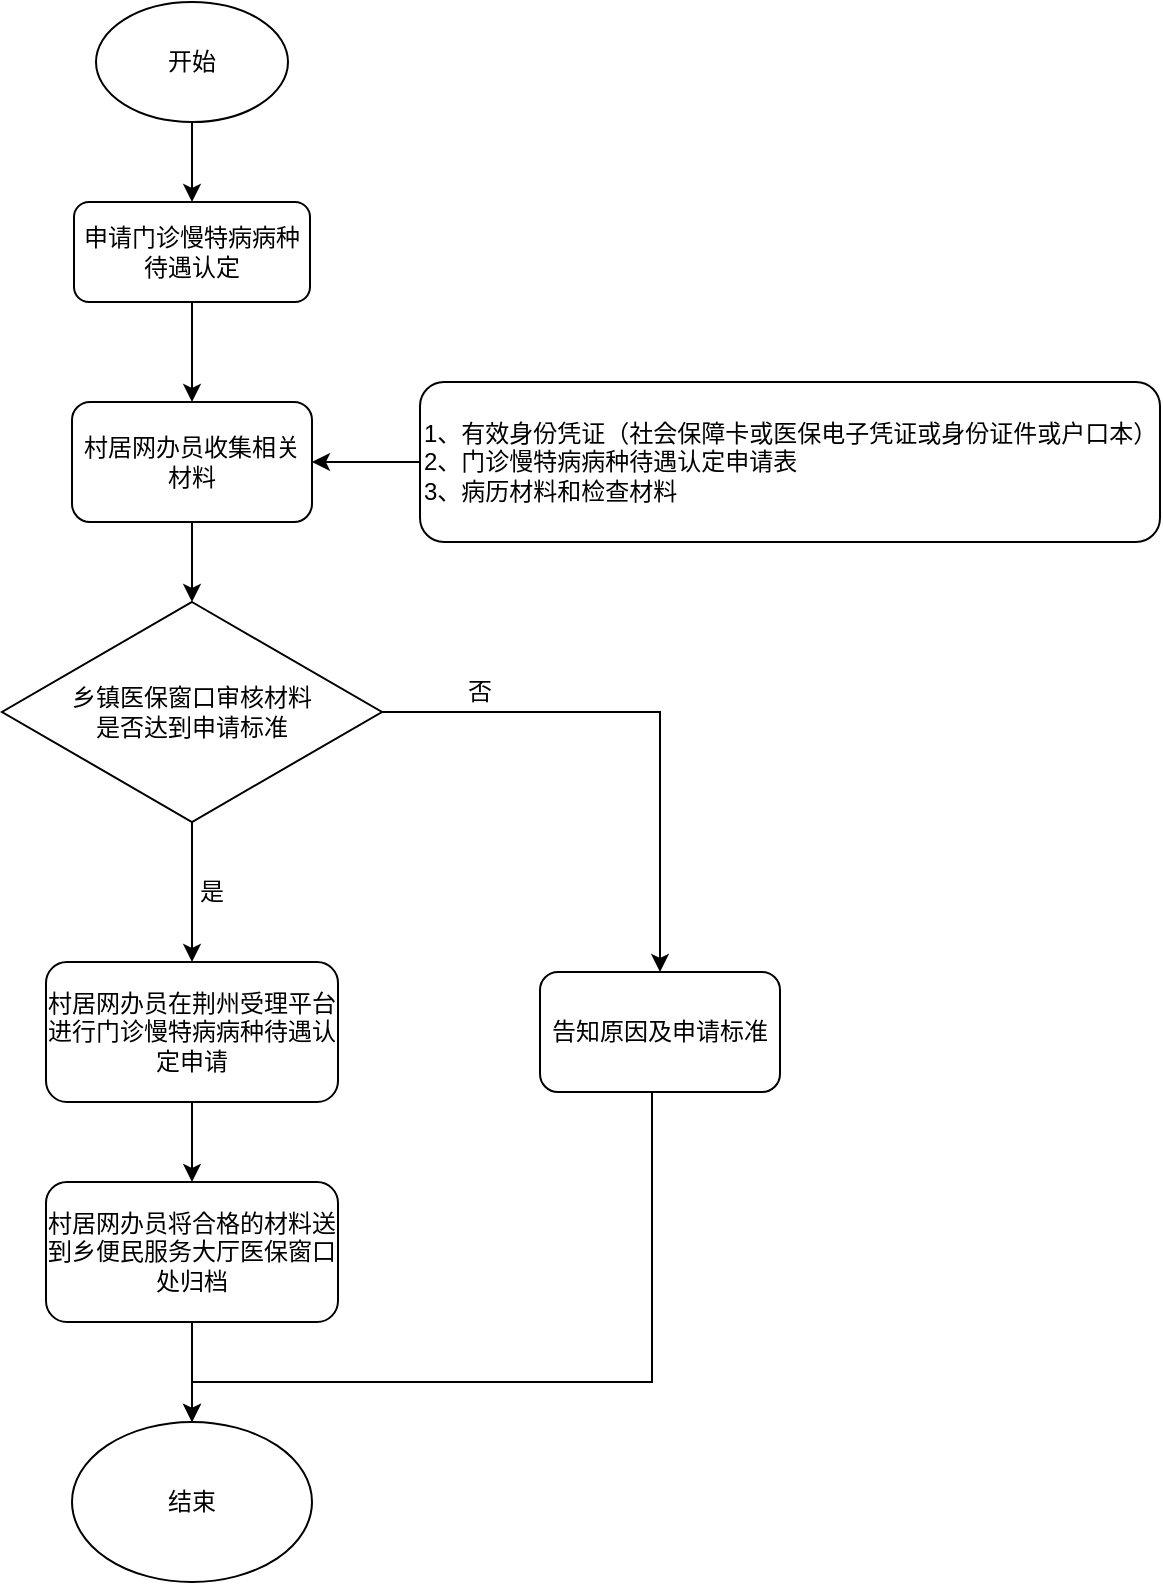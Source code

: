 <mxfile version="21.3.2" type="github">
  <diagram name="第 1 页" id="zYQkf0oS7l_Wd5UYFt0w">
    <mxGraphModel dx="1114" dy="578" grid="1" gridSize="10" guides="1" tooltips="1" connect="1" arrows="1" fold="1" page="1" pageScale="1" pageWidth="827" pageHeight="1169" math="0" shadow="0">
      <root>
        <mxCell id="0" />
        <mxCell id="1" parent="0" />
        <mxCell id="MoBmle4iaVLPQ8r7kCBZ-3" style="edgeStyle=orthogonalEdgeStyle;rounded=0;orthogonalLoop=1;jettySize=auto;html=1;exitX=0.5;exitY=1;exitDx=0;exitDy=0;entryX=0.5;entryY=0;entryDx=0;entryDy=0;" edge="1" parent="1" source="MoBmle4iaVLPQ8r7kCBZ-1" target="MoBmle4iaVLPQ8r7kCBZ-2">
          <mxGeometry relative="1" as="geometry" />
        </mxCell>
        <mxCell id="MoBmle4iaVLPQ8r7kCBZ-1" value="开始" style="ellipse;whiteSpace=wrap;html=1;" vertex="1" parent="1">
          <mxGeometry x="222" y="20" width="96" height="60" as="geometry" />
        </mxCell>
        <mxCell id="MoBmle4iaVLPQ8r7kCBZ-6" style="edgeStyle=orthogonalEdgeStyle;rounded=0;orthogonalLoop=1;jettySize=auto;html=1;exitX=0.5;exitY=1;exitDx=0;exitDy=0;entryX=0.5;entryY=0;entryDx=0;entryDy=0;" edge="1" parent="1" source="MoBmle4iaVLPQ8r7kCBZ-2" target="MoBmle4iaVLPQ8r7kCBZ-4">
          <mxGeometry relative="1" as="geometry" />
        </mxCell>
        <mxCell id="MoBmle4iaVLPQ8r7kCBZ-2" value="申请门诊慢特病病种待遇认定" style="rounded=1;whiteSpace=wrap;html=1;" vertex="1" parent="1">
          <mxGeometry x="211" y="120" width="118" height="50" as="geometry" />
        </mxCell>
        <mxCell id="MoBmle4iaVLPQ8r7kCBZ-7" style="edgeStyle=orthogonalEdgeStyle;rounded=0;orthogonalLoop=1;jettySize=auto;html=1;exitX=0.5;exitY=1;exitDx=0;exitDy=0;entryX=0.5;entryY=0;entryDx=0;entryDy=0;" edge="1" parent="1" source="MoBmle4iaVLPQ8r7kCBZ-4">
          <mxGeometry relative="1" as="geometry">
            <mxPoint x="270" y="320" as="targetPoint" />
          </mxGeometry>
        </mxCell>
        <mxCell id="MoBmle4iaVLPQ8r7kCBZ-4" value="村居网办员收集相关材料" style="rounded=1;whiteSpace=wrap;html=1;" vertex="1" parent="1">
          <mxGeometry x="210" y="220" width="120" height="60" as="geometry" />
        </mxCell>
        <mxCell id="MoBmle4iaVLPQ8r7kCBZ-9" style="edgeStyle=orthogonalEdgeStyle;rounded=0;orthogonalLoop=1;jettySize=auto;html=1;exitX=0;exitY=0.5;exitDx=0;exitDy=0;entryX=1;entryY=0.5;entryDx=0;entryDy=0;" edge="1" parent="1" source="MoBmle4iaVLPQ8r7kCBZ-8" target="MoBmle4iaVLPQ8r7kCBZ-4">
          <mxGeometry relative="1" as="geometry" />
        </mxCell>
        <mxCell id="MoBmle4iaVLPQ8r7kCBZ-8" value="&lt;div&gt;1、有效身份凭证（社会保障卡或医保电子凭证或身份证件或户口本）&lt;/div&gt;&lt;div&gt;2、门诊慢特病病种待遇认定申请表&lt;/div&gt;&lt;div&gt;3、病历材料和检查材料&lt;/div&gt;" style="rounded=1;whiteSpace=wrap;html=1;align=left;" vertex="1" parent="1">
          <mxGeometry x="384" y="210" width="370" height="80" as="geometry" />
        </mxCell>
        <mxCell id="MoBmle4iaVLPQ8r7kCBZ-12" style="edgeStyle=orthogonalEdgeStyle;rounded=0;orthogonalLoop=1;jettySize=auto;html=1;exitX=0.5;exitY=1;exitDx=0;exitDy=0;" edge="1" parent="1" source="MoBmle4iaVLPQ8r7kCBZ-10" target="MoBmle4iaVLPQ8r7kCBZ-11">
          <mxGeometry relative="1" as="geometry" />
        </mxCell>
        <mxCell id="MoBmle4iaVLPQ8r7kCBZ-17" style="edgeStyle=orthogonalEdgeStyle;rounded=0;orthogonalLoop=1;jettySize=auto;html=1;exitX=1;exitY=0.5;exitDx=0;exitDy=0;entryX=0.5;entryY=0;entryDx=0;entryDy=0;" edge="1" parent="1" source="MoBmle4iaVLPQ8r7kCBZ-10" target="MoBmle4iaVLPQ8r7kCBZ-16">
          <mxGeometry relative="1" as="geometry" />
        </mxCell>
        <mxCell id="MoBmle4iaVLPQ8r7kCBZ-10" value="乡镇医保窗口审核材料&lt;br&gt;是否达到申请标准" style="rhombus;whiteSpace=wrap;html=1;" vertex="1" parent="1">
          <mxGeometry x="175" y="320" width="190" height="110" as="geometry" />
        </mxCell>
        <mxCell id="MoBmle4iaVLPQ8r7kCBZ-22" style="edgeStyle=orthogonalEdgeStyle;rounded=0;orthogonalLoop=1;jettySize=auto;html=1;exitX=0.5;exitY=1;exitDx=0;exitDy=0;entryX=0.5;entryY=0;entryDx=0;entryDy=0;" edge="1" parent="1" source="MoBmle4iaVLPQ8r7kCBZ-11" target="MoBmle4iaVLPQ8r7kCBZ-21">
          <mxGeometry relative="1" as="geometry" />
        </mxCell>
        <mxCell id="MoBmle4iaVLPQ8r7kCBZ-11" value="村居网办员在荆州受理平台进行门诊慢特病病种待遇认定申请" style="rounded=1;whiteSpace=wrap;html=1;" vertex="1" parent="1">
          <mxGeometry x="197" y="500" width="146" height="70" as="geometry" />
        </mxCell>
        <mxCell id="MoBmle4iaVLPQ8r7kCBZ-13" value="结束" style="ellipse;whiteSpace=wrap;html=1;" vertex="1" parent="1">
          <mxGeometry x="210" y="730" width="120" height="80" as="geometry" />
        </mxCell>
        <mxCell id="MoBmle4iaVLPQ8r7kCBZ-15" value="是" style="text;html=1;strokeColor=none;fillColor=none;align=center;verticalAlign=middle;whiteSpace=wrap;rounded=0;" vertex="1" parent="1">
          <mxGeometry x="250" y="450" width="60" height="30" as="geometry" />
        </mxCell>
        <mxCell id="MoBmle4iaVLPQ8r7kCBZ-24" style="edgeStyle=orthogonalEdgeStyle;rounded=0;orthogonalLoop=1;jettySize=auto;html=1;exitX=0.5;exitY=1;exitDx=0;exitDy=0;entryX=0.5;entryY=0;entryDx=0;entryDy=0;" edge="1" parent="1" source="MoBmle4iaVLPQ8r7kCBZ-16" target="MoBmle4iaVLPQ8r7kCBZ-13">
          <mxGeometry relative="1" as="geometry">
            <Array as="points">
              <mxPoint x="500" y="565" />
              <mxPoint x="500" y="710" />
              <mxPoint x="270" y="710" />
            </Array>
          </mxGeometry>
        </mxCell>
        <mxCell id="MoBmle4iaVLPQ8r7kCBZ-16" value="告知原因及申请标准" style="rounded=1;whiteSpace=wrap;html=1;" vertex="1" parent="1">
          <mxGeometry x="444" y="505" width="120" height="60" as="geometry" />
        </mxCell>
        <mxCell id="MoBmle4iaVLPQ8r7kCBZ-20" value="否" style="text;html=1;strokeColor=none;fillColor=none;align=center;verticalAlign=middle;whiteSpace=wrap;rounded=0;" vertex="1" parent="1">
          <mxGeometry x="384" y="350" width="60" height="30" as="geometry" />
        </mxCell>
        <mxCell id="MoBmle4iaVLPQ8r7kCBZ-23" style="edgeStyle=orthogonalEdgeStyle;rounded=0;orthogonalLoop=1;jettySize=auto;html=1;exitX=0.5;exitY=1;exitDx=0;exitDy=0;entryX=0.5;entryY=0;entryDx=0;entryDy=0;" edge="1" parent="1" source="MoBmle4iaVLPQ8r7kCBZ-21" target="MoBmle4iaVLPQ8r7kCBZ-13">
          <mxGeometry relative="1" as="geometry" />
        </mxCell>
        <mxCell id="MoBmle4iaVLPQ8r7kCBZ-21" value="村居网办员将合格的材料送到乡便民服务大厅医保窗口处归档" style="rounded=1;whiteSpace=wrap;html=1;" vertex="1" parent="1">
          <mxGeometry x="197" y="610" width="146" height="70" as="geometry" />
        </mxCell>
      </root>
    </mxGraphModel>
  </diagram>
</mxfile>

